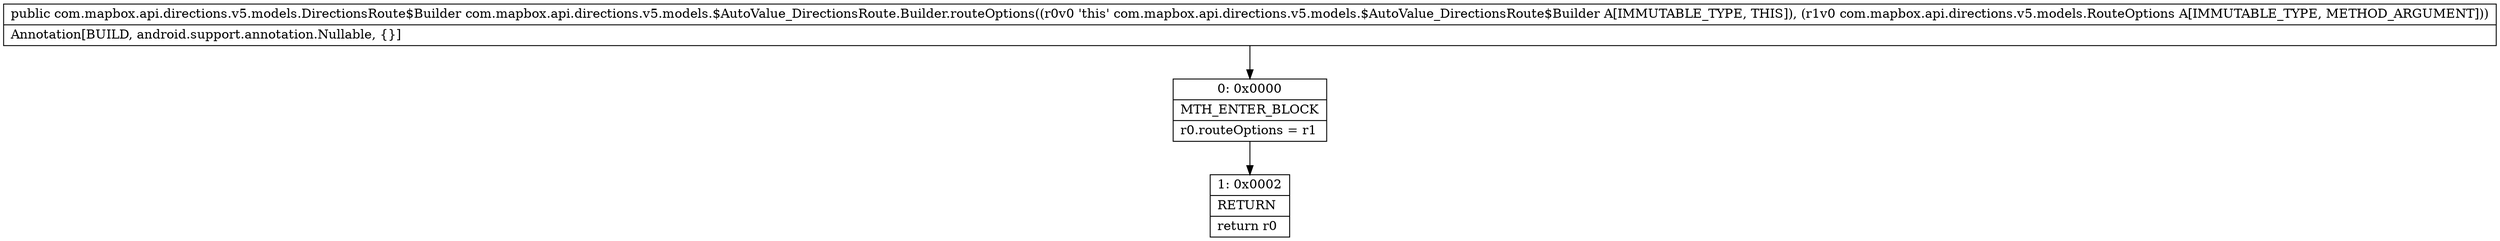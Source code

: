 digraph "CFG forcom.mapbox.api.directions.v5.models.$AutoValue_DirectionsRoute.Builder.routeOptions(Lcom\/mapbox\/api\/directions\/v5\/models\/RouteOptions;)Lcom\/mapbox\/api\/directions\/v5\/models\/DirectionsRoute$Builder;" {
Node_0 [shape=record,label="{0\:\ 0x0000|MTH_ENTER_BLOCK\l|r0.routeOptions = r1\l}"];
Node_1 [shape=record,label="{1\:\ 0x0002|RETURN\l|return r0\l}"];
MethodNode[shape=record,label="{public com.mapbox.api.directions.v5.models.DirectionsRoute$Builder com.mapbox.api.directions.v5.models.$AutoValue_DirectionsRoute.Builder.routeOptions((r0v0 'this' com.mapbox.api.directions.v5.models.$AutoValue_DirectionsRoute$Builder A[IMMUTABLE_TYPE, THIS]), (r1v0 com.mapbox.api.directions.v5.models.RouteOptions A[IMMUTABLE_TYPE, METHOD_ARGUMENT]))  | Annotation[BUILD, android.support.annotation.Nullable, \{\}]\l}"];
MethodNode -> Node_0;
Node_0 -> Node_1;
}

